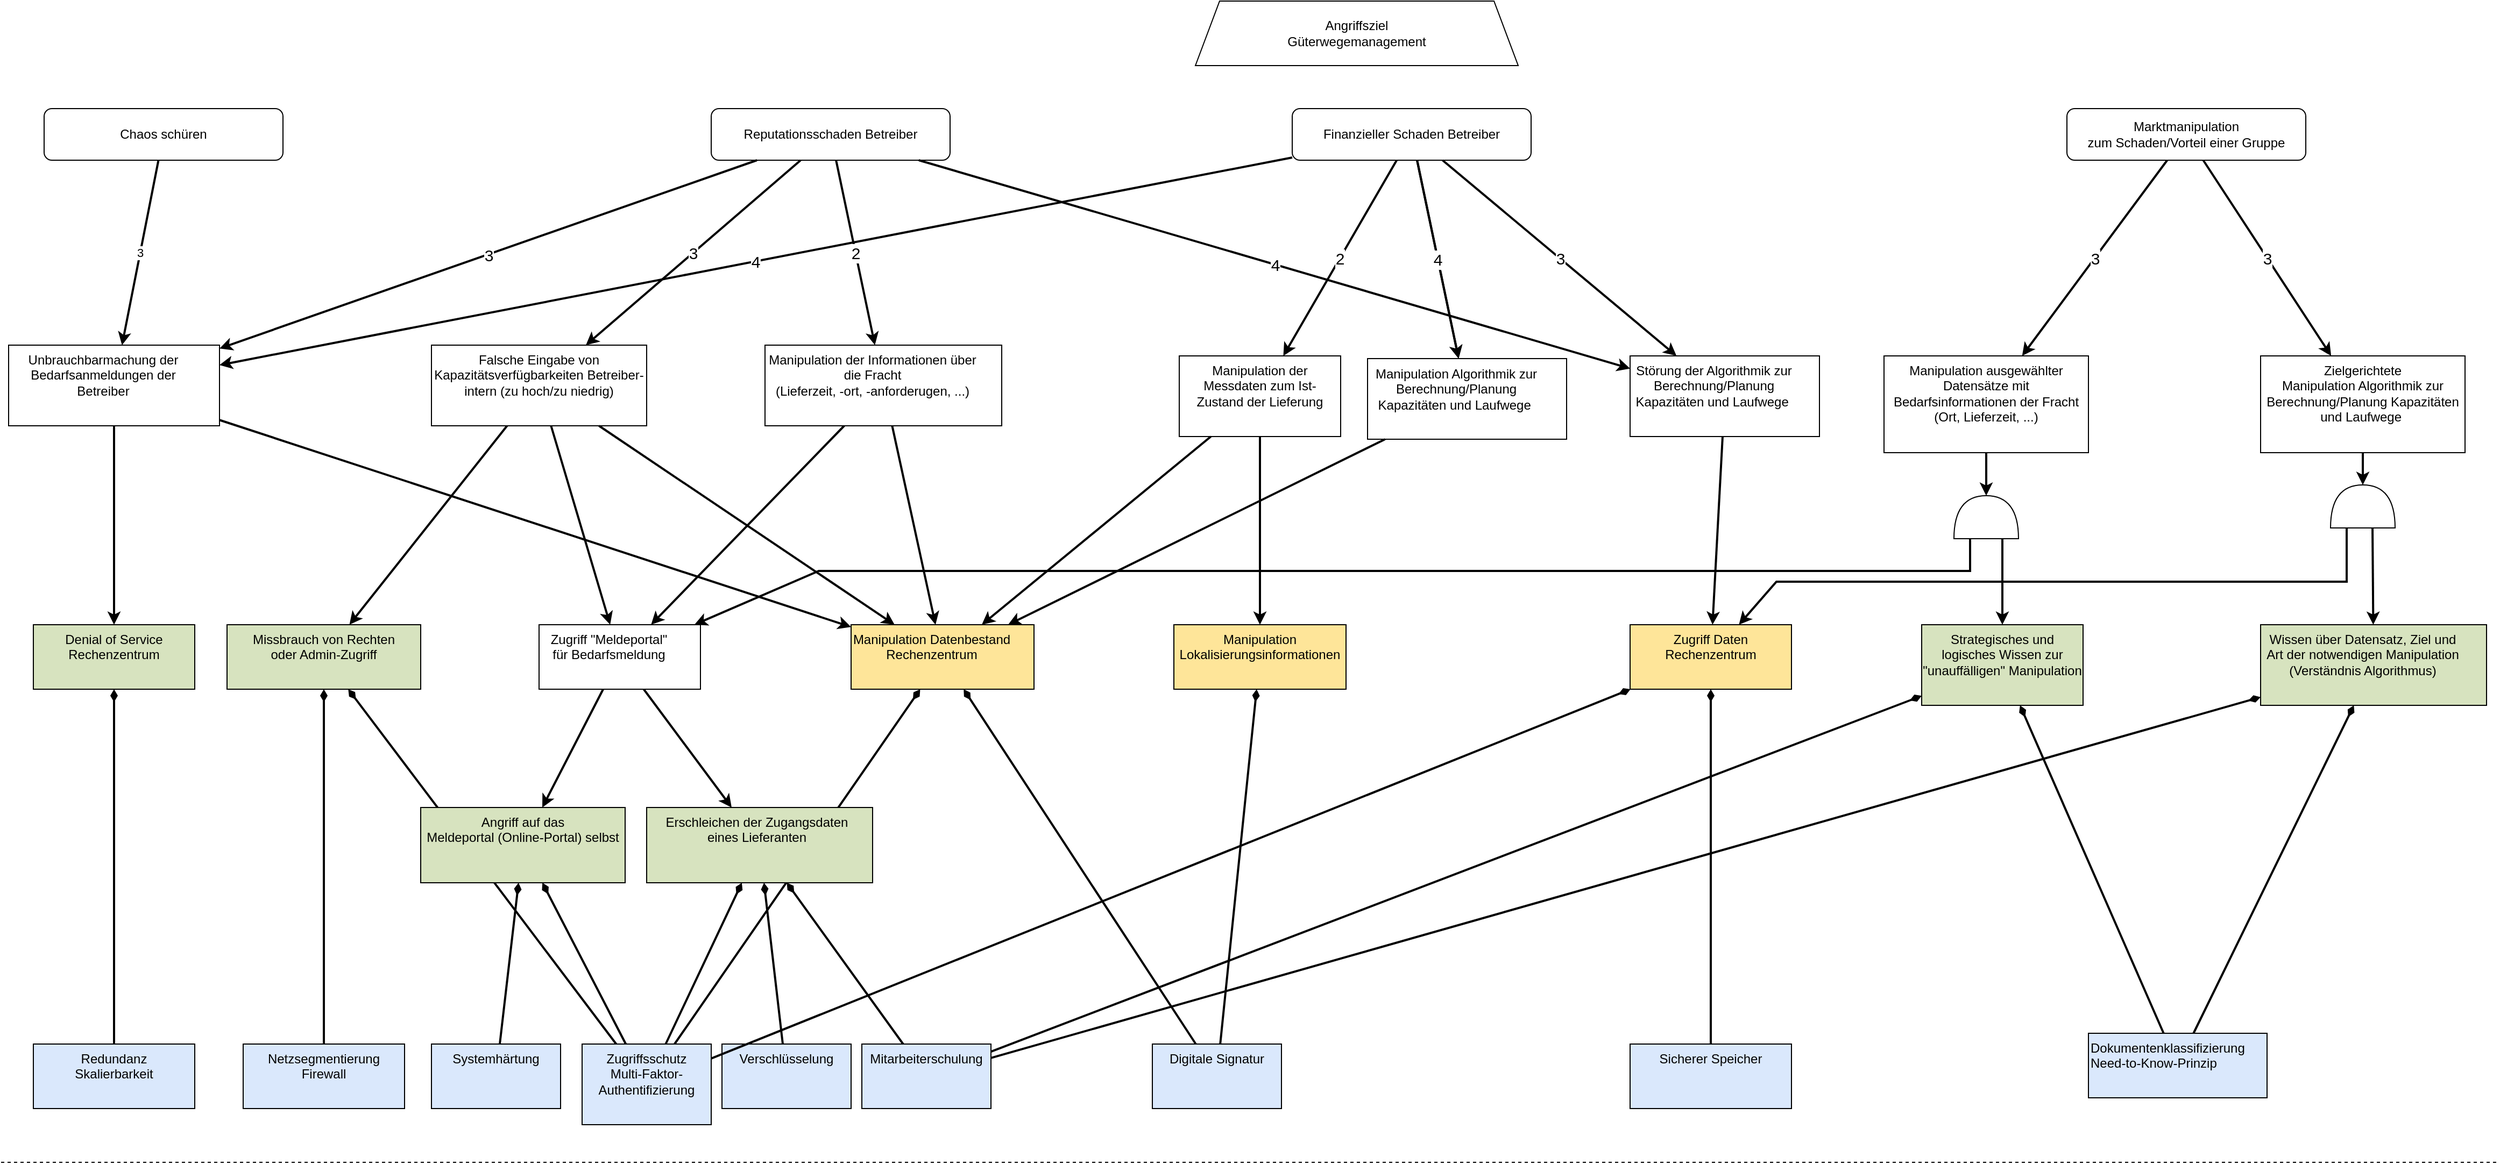 <mxfile compressed="false" version="19.0.2" type="device">
  <diagram name="Zeichenblatt-1" id="Zeichenblatt-1">
    <mxGraphModel dx="572" dy="977" grid="1" gridSize="10" guides="1" tooltips="1" connect="1" arrows="1" fold="1" page="1" pageScale="1" pageWidth="850" pageHeight="1100" math="0" shadow="0">
      <root>
        <object tooltip="" id="0">
          <ag_global_attributes>
            <ag_global_attribute name="Resources" value="" iconName="hammer" min="0" max="5" />
            <ag_global_attribute name="Knowledge" value="" iconName="lightbulb" min="0" max="5" />
            <ag_global_attribute name="Location" value="" iconName="map_pin_ellipse" min="0" max="1" />
            <ag_global_attribute name="Impact" value="" iconName="flame" min="0" max="5" />
          </ag_global_attributes>
          <ag_attributes />
          <ag_computed_attributes />
          <ag_aggregation_functions>
            <ag_aggregation_function name="default" id="6b1d22791hih8" default="activity_w;link" fn="function (collection) { &#xa;    var result = null; &#xa;    if (collection.childAttributes.length == 1) { &#xa;        result = collection.childAttributes[0].attributes;&#xa;        result._marking = collection.childAttributes[0].id;&#xa;    } else { &#xa;        var candidates = []; &#xa;        var worstValue = 0; &#xa;        collection.childAttributes.forEach(function(child) { &#xa;            var value = parseInt(child.computedAttribute); &#xa;            if (value &gt; worstValue) { &#xa;                worstValue = value; &#xa;                candidates = []; &#xa;                candidates.push(child); &#xa;            } else if (value == worstValue) { &#xa;                candidates.push(child); &#xa;            } &#xa;        }); &#xa;        var tiebreaker = function(candidates, name, max) { &#xa;            var min_value = max; &#xa;            candidates.forEach(function(node) { &#xa;                min_value = Math.min(min_value, node.attributes[name]); &#xa;            }); &#xa;            result = []; &#xa;            candidates.forEach(function(node) { &#xa;                if (node.attributes[name] == min_value) { &#xa;                    result.push(node); &#xa;                } &#xa;            }); &#xa;            return result; &#xa;        }; &#xa;        if (candidates.length &gt; 1) { &#xa;            candidates = tiebreaker(candidates, &quot;Resources&quot;, collection.globalAttributes[&quot;Resources&quot;].max); &#xa;            if (candidates.length &gt; 1) { &#xa;                candidates = tiebreaker(candidates, &quot;Knowledge&quot;, collection.globalAttributes[&quot;Knowledge&quot;].max); &#xa;            } &#xa;        } &#xa;        result = candidates[0].attributes;&#xa;        result._marking = candidates[0].id;&#xa;    } &#xa;    return result; &#xa;}" />
            <ag_aggregation_function name="AND" id="gf0d4f199018" default="and" fn="function (collection) { &#xa;    var result = {}; &#xa;    var ids = [];&#xa;    collection.childAttributes.forEach(function(child) { &#xa;    for (var attribute in child.attributes) { &#xa;            if (attribute in result) { &#xa;                result[attribute] += parseInt(child.attributes[attribute]); &#xa;            } else { &#xa;                result[attribute] = parseInt(child.attributes[attribute]); &#xa;            } &#xa;        }&#xa;        ids.push(child.id);&#xa;    }); &#xa;    for (var attribute in result) { &#xa;        if (attribute in collection.globalAttributes) { &#xa;            result[attribute] = Math.min(collection.globalAttributes[attribute].max, result[attribute]); &#xa;        } &#xa;    }&#xa;    result._marking = ids.join(&quot;;&quot;);&#xa;    return result; &#xa;}" />
            <ag_aggregation_function name="Security Control" id="73f575i0ghij5" default="activity_g;activity_y" fn="function (collection) { &#xa;    var result = {}; &#xa;    for (var attribute in collection.localAttributes) { &#xa;        result[attribute] = parseInt(collection.localAttributes[attribute]); &#xa;    } &#xa;    collection.childAttributes.forEach(function(child) { &#xa;        for (var attribute in child.attributes) { &#xa;            if (attribute in collection.globalAttributes) { &#xa;                if (attribute in result) { &#xa;                    result[attribute] += parseInt(child.attributes[attribute]); &#xa;                } &#xa;            } &#xa;        } &#xa;    }); &#xa;    for (var attribute in result) { &#xa;        if (attribute in collection.globalAttributes) { &#xa;            result[attribute] = Math.min(collection.globalAttributes[attribute].max, result[attribute]); &#xa;        } &#xa;    } &#xa;    return result; &#xa;}" />
            <ag_aggregation_function name="Risk" id="egf49jfgj408" default="consequence" fn="function (collection) {  &#xa;    var maxRisk = &quot;L&quot;; &#xa;    var matrix = [ &#xa;        [&quot;L&quot;, &quot;L&quot;, &quot;L&quot;, &quot;L&quot;, &quot;L&quot;], &#xa;        [&quot;L&quot;, &quot;L&quot;, &quot;M&quot;, &quot;M&quot;, &quot;M&quot;], &#xa;        [&quot;L&quot;, &quot;M&quot;, &quot;M&quot;, &quot;S&quot;, &quot;S&quot;], &#xa;        [&quot;L&quot;, &quot;M&quot;, &quot;S&quot;, &quot;V&quot;, &quot;V&quot;], &#xa;        [&quot;L&quot;, &quot;M&quot;, &quot;S&quot;, &quot;V&quot;, &quot;V&quot;], &#xa;    ];&#xa;    var updatedImpacts = [];&#xa;    var ids = [];&#xa; &#xa;    var compareRisk = function(risk1, risk2) { &#xa;        /*&#xa;        * Returns:&#xa;        *  - Null: if one of the parameters is not a character representing a risk&#xa;        *  - Negativ integer: if risk1 &lt; risk2&#xa;        *  - Zero: if risks are equal&#xa;        *  - Positive integer: if risk1 &gt; risk2&#xa;        */&#xa;        var values = [&quot;L&quot;, &quot;M&quot;, &quot;S&quot;, &quot;V&quot;]; &#xa;        var index_risk1 = values.indexOf(risk1); &#xa;        var index_risk2 = values.indexOf(risk2); &#xa; &#xa;        if (index_risk1 == -1 || index_risk2 == -1) { &#xa;            return null; &#xa;        } &#xa;        return index_risk1 - index_risk2; &#xa; &#xa;    } &#xa;     &#xa;    collection.childAttributes.forEach(function(child) {  &#xa;        var impact = 1;  &#xa;        if (child.edgeWeight !== null) {  &#xa;            impact = parseInt(child.edgeWeight);  &#xa;        }&#xa;        var _impact = parseInt(child.attributes._impact) || 0;&#xa;        impact = Math.max(impact - _impact, 1);&#xa;        updatedImpacts.push(child.id + &#39;:&#39; + impact);&#xa;        var af = parseInt(child.computedAttribute) || parseInt(child.attributes._af);&#xa;        risk = matrix[af - 1][impact - 1];&#xa;        result = compareRisk(risk, maxRisk);&#xa;        if (result &gt; 0) { &#xa;            maxRisk = risk;&#xa;            ids = [child.id];&#xa;        } else if (result == 0){&#xa;            ids.push(child.id);&#xa;        }&#xa;    });  &#xa;  &#xa;    var result = {&#39;_risk&#39;: maxRisk, &quot;_marking&quot;: ids.join(&quot;;&quot;)};&#xa;    if (updatedImpacts.length &gt; 0) {&#xa;        result._weight = updatedImpacts.join(&#39;;&#39;);&#xa;    }&#xa;    return result;&#xa;}" />
            <ag_aggregation_function name="Impact" id="3j7heb16d5f6" default="" fn="function(collection) {&#xa;    var impact = 0;&#xa;    var result = {}&#xa;    &#xa;    collection.childAttributes.forEach(function(child) {&#xa;        if (&quot;Impact&quot; in child.attributes) {&#xa;            impact += parseInt(child.attributes[&quot;Impact&quot;]);&#xa;        } else if (&quot;Resources&quot; in child.attributes &amp;&amp; &quot;Knowledge&quot; in child.attributes &amp;&amp; &quot;Location&quot; in child.attributes) {&#xa;            result._af = child.computedAttribute&#xa;            result._marking = child.id;&#xa;        }&#xa;    });&#xa;    result._impact = Math.min(impact, collection.globalAttributes[&quot;Impact&quot;].max);&#xa;    &#xa;    return result;&#xa;}" />
          </ag_aggregation_functions>
          <ag_computed_attributes_functions>
            <ag_computed_attributes_function name="default" id="dbg60ff69g9a" default="activity_w;activity_g;activity_y" fn="function (collection) { &#xa;    var colorMatrix = {&#xa;        5: {&quot;fillColor&quot;: &quot;#cc0000&quot;, &quot;fontColor&quot;: &quot;#ffffff&quot;},&#xa;        4: {&quot;fillColor&quot;: &quot;#ff4000&quot;, &quot;fontColor&quot;: &quot;#ffffff&quot;},&#xa;        3: {&quot;fillColor&quot;: &quot;#ffdd00&quot;, &quot;fontColor&quot;: &quot;#000000&quot;},&#xa;        2: {&quot;fillColor&quot;: &quot;#d4ff00&quot;, &quot;fontColor&quot;: &quot;#000000&quot;},&#xa;        1: {&quot;fillColor&quot;: &quot;#40ff00&quot;, &quot;fontColor&quot;: &quot;#000000&quot;}&#xa;    }&#xa;    var matrix = [ &#xa;        [5, 5, 4, 3, 2], &#xa;        [5, 4, 4, 3, 2], &#xa;        [5, 4, 4, 3, 2], &#xa;        [4, 3, 3, 2, 1], &#xa;        [3, 2, 2, 1, 1], &#xa;    ];&#xa;    var result = {};&#xa;    &#xa;    if (&quot;Knowledge&quot; in collection.cellAttributes &amp;&amp; &quot;Resources&quot; in collection.cellAttributes) {&#xa;        var knowledgeIndex = parseInt(collection.cellAttributes[&quot;Knowledge&quot;]) - 1; &#xa;        var resourcesIndex = parseInt(collection.cellAttributes[&quot;Resources&quot;]) - 1;&#xa;        &#xa;        var value = Math.min(5, &#xa;            Math.max(collection.globalAttributes[&quot;Location&quot;].max, &#xa;                Math.max( matrix[knowledgeIndex][resourcesIndex] - parseInt(collection.cellAttributes[&quot;Location&quot;])) &#xa;            ));&#xa;        result = colorMatrix[value] || result;&#xa;        result[&quot;value&quot;] = value;&#xa;    }&#xa;    &#xa;    return result;&#xa;}" />
            <ag_computed_attributes_function name="Risk" id="6c831697g9i0a" default="consequence" fn="function(collection){&#xa;    var riskMatrix = {&#xa;        &quot;V&quot;: {&quot;fillColor&quot;: &quot;#cc0000&quot;, &quot;fontColor&quot;: &quot;#ffffff&quot;},&#xa;        &quot;S&quot;: {&quot;fillColor&quot;: &quot;#ff4000&quot;, &quot;fontColor&quot;: &quot;#ffffff&quot;},&#xa;        &quot;M&quot;: {&quot;fillColor&quot;: &quot;#ffdd00&quot;, &quot;fontColor&quot;: &quot;#000000&quot;},&#xa;        &quot;L&quot;: {&quot;fillColor&quot;: &quot;#40ff00&quot;, &quot;fontColor&quot;: &quot;#000000&quot;},&#xa;    };&#xa;    var result = {};&#xa;    &#xa;    if (&quot;_risk&quot; in collection.cellAttributes) {&#xa;        var risk = collection.cellAttributes[&quot;_risk&quot;];&#xa;        result = riskMatrix[risk] || result;&#xa;        result[&quot;value&quot;] = risk;&#xa;    }&#xa;    &#xa;    return result; &#xa;}" />
          </ag_computed_attributes_functions>
          <mxCell />
        </object>
        <object id="1">
          <ag_attributes />
          <ag_computed_attributes />
          <mxCell parent="0" />
        </object>
        <object label="Angriffsziel&#xa;Güterwegemanagement" id="pCnNo5EmcwS2ose940Cv-153">
          <ag_attributes />
          <ag_computed_attributes />
          <mxCell style="verticalAlign=middle;align=center;fillColor=#FFFFFF;gradientColor=none;labelBackgroundColor=none;rounded=0;whiteSpace=wrap;shape=trapezoid;size=0.075;" parent="1" vertex="1">
            <mxGeometry x="2070" y="40" width="300" height="60" as="geometry" />
          </mxCell>
        </object>
        <object label="" id="GibcG0ukoYKMALdT_NOP-29">
          <ag_attributes />
          <ag_computed_attributes />
          <mxCell style="edgeStyle=none;rounded=0;orthogonalLoop=1;jettySize=auto;html=1;strokeWidth=2;strokeColor=#000000;" parent="1" source="klrI8ASNvey-aRUypi-8-154" target="GibcG0ukoYKMALdT_NOP-30" edge="1">
            <mxGeometry relative="1" as="geometry">
              <mxPoint x="1190" y="500" as="targetPoint" />
            </mxGeometry>
          </mxCell>
        </object>
        <object label="Unbrauchbarmachung der Bedarfsanmeldungen der Betreiber" Resources="" Knowledge="" Location="" id="klrI8ASNvey-aRUypi-8-154">
          <ag_attributes label="NaN" Resources="4" Knowledge="5" Location="0" _marking="GibcG0ukoYKMALdT_NOP-32" />
          <ag_computed_attributes fillColor="#40ff00" fontColor="#000000" value="1" />
          <ag_computed_attributes_function_reference ag_computed_attributes_function_reference="dbg60ff69g9a" />
          <ag_aggregation_function_reference ag_aggregation_function_reference="6b1d22791hih8" />
          <mxCell style="whiteSpace=wrap;shape=attackgraphs.node;verticalAlign=top;spacingRight=20;" parent="1" vertex="1">
            <mxGeometry x="967" y="360" width="196" height="75" as="geometry" />
          </mxCell>
        </object>
        <object label="2" id="GibcG0ukoYKMALdT_NOP-17">
          <ag_attributes />
          <ag_computed_attributes />
          <mxCell style="edgeStyle=none;rounded=0;orthogonalLoop=1;jettySize=auto;html=1;strokeWidth=2;fontSize=15;strokeColor=#000000;" parent="1" source="GibcG0ukoYKMALdT_NOP-2" target="GibcG0ukoYKMALdT_NOP-5" edge="1">
            <mxGeometry relative="1" as="geometry" />
          </mxCell>
        </object>
        <object label="Reputationsschaden Betreiber" id="GibcG0ukoYKMALdT_NOP-2">
          <ag_attributes _risk="L" _marking="GibcG0ukoYKMALdT_NOP-5;GibcG0ukoYKMALdT_NOP-8;klrI8ASNvey-aRUypi-8-154;GibcG0ukoYKMALdT_NOP-72" _weight="GibcG0ukoYKMALdT_NOP-5:2;GibcG0ukoYKMALdT_NOP-8:4;klrI8ASNvey-aRUypi-8-154:3;GibcG0ukoYKMALdT_NOP-72:3" />
          <ag_computed_attributes fillColor="#40ff00" fontColor="#000000" value="L" />
          <ag_computed_attributes_function_reference ag_computed_attributes_function_reference="6c831697g9i0a" />
          <ag_aggregation_function_reference ag_aggregation_function_reference="egf49jfgj408" />
          <mxCell style="rounded=1;whiteSpace=wrap;shape=attackgraphs.node;" parent="1" vertex="1">
            <mxGeometry x="1620" y="140" width="222" height="48" as="geometry" />
          </mxCell>
        </object>
        <object label="3" id="GibcG0ukoYKMALdT_NOP-18">
          <ag_attributes />
          <ag_computed_attributes />
          <mxCell style="edgeStyle=none;rounded=0;orthogonalLoop=1;jettySize=auto;html=1;strokeWidth=2;strokeColor=#000000;" parent="1" source="GibcG0ukoYKMALdT_NOP-3" target="klrI8ASNvey-aRUypi-8-154" edge="1">
            <mxGeometry relative="1" as="geometry" />
          </mxCell>
        </object>
        <object label="Chaos schüren" id="GibcG0ukoYKMALdT_NOP-3">
          <ag_attributes _risk="L" _marking="klrI8ASNvey-aRUypi-8-154" _weight="klrI8ASNvey-aRUypi-8-154:3" />
          <ag_computed_attributes fillColor="#40ff00" fontColor="#000000" value="L" />
          <ag_computed_attributes_function_reference ag_computed_attributes_function_reference="6c831697g9i0a" />
          <ag_aggregation_function_reference ag_aggregation_function_reference="egf49jfgj408" />
          <mxCell style="rounded=1;whiteSpace=wrap;shape=attackgraphs.node;" parent="1" vertex="1">
            <mxGeometry x="1000" y="140" width="222" height="48" as="geometry" />
          </mxCell>
        </object>
        <object label="3" id="GibcG0ukoYKMALdT_NOP-26">
          <ag_attributes />
          <ag_computed_attributes />
          <mxCell style="edgeStyle=none;rounded=0;orthogonalLoop=1;jettySize=auto;html=1;strokeWidth=2;fontSize=15;strokeColor=#000000;" parent="1" source="GibcG0ukoYKMALdT_NOP-4" target="GibcG0ukoYKMALdT_NOP-25" edge="1">
            <mxGeometry relative="1" as="geometry" />
          </mxCell>
        </object>
        <object label="Marktmanipulation&#xa;zum Schaden/Vorteil einer Gruppe" id="GibcG0ukoYKMALdT_NOP-4">
          <ag_attributes _risk="L" _marking="GibcG0ukoYKMALdT_NOP-25;GibcG0ukoYKMALdT_NOP-44" _weight="GibcG0ukoYKMALdT_NOP-25:3;GibcG0ukoYKMALdT_NOP-44:3" />
          <ag_computed_attributes fillColor="#40ff00" fontColor="#000000" value="L" />
          <ag_computed_attributes_function_reference ag_computed_attributes_function_reference="6c831697g9i0a" />
          <ag_aggregation_function_reference ag_aggregation_function_reference="egf49jfgj408" />
          <mxCell style="rounded=1;whiteSpace=wrap;shape=attackgraphs.node;" parent="1" vertex="1">
            <mxGeometry x="2880" y="140" width="222" height="48" as="geometry" />
          </mxCell>
        </object>
        <object label="" id="GibcG0ukoYKMALdT_NOP-63">
          <ag_attributes />
          <ag_computed_attributes />
          <mxCell style="edgeStyle=none;rounded=0;orthogonalLoop=1;jettySize=auto;html=1;strokeWidth=2;strokeColor=#000000;" parent="1" source="GibcG0ukoYKMALdT_NOP-5" target="GibcG0ukoYKMALdT_NOP-30" edge="1">
            <mxGeometry relative="1" as="geometry" />
          </mxCell>
        </object>
        <object label="Manipulation der Informationen über die Fracht&#xa;(Lieferzeit, -ort, -anforderugen, ...)" Resources="" Knowledge="" Location="" id="GibcG0ukoYKMALdT_NOP-5">
          <ag_attributes label="NaN" Resources="4" Knowledge="5" Location="0" _marking="GibcG0ukoYKMALdT_NOP-66" />
          <ag_computed_attributes fillColor="#40ff00" fontColor="#000000" value="1" />
          <ag_computed_attributes_function_reference ag_computed_attributes_function_reference="dbg60ff69g9a" />
          <ag_aggregation_function_reference ag_aggregation_function_reference="6b1d22791hih8" />
          <mxCell style="whiteSpace=wrap;shape=attackgraphs.node;verticalAlign=top;spacingRight=20;" parent="1" vertex="1">
            <mxGeometry x="1670" y="360" width="220" height="75" as="geometry" />
          </mxCell>
        </object>
        <object label="Manipulation der Messdaten zum Ist-Zustand der Lieferung" Resources="" Knowledge="" Location="" id="GibcG0ukoYKMALdT_NOP-6">
          <ag_attributes label="NaN" Resources="4" Knowledge="4" Location="1" _marking="GibcG0ukoYKMALdT_NOP-33" />
          <ag_computed_attributes fillColor="#40ff00" fontColor="#000000" value="1" />
          <ag_computed_attributes_function_reference ag_computed_attributes_function_reference="dbg60ff69g9a" />
          <ag_aggregation_function_reference ag_aggregation_function_reference="6b1d22791hih8" />
          <mxCell style="whiteSpace=wrap;shape=attackgraphs.node;verticalAlign=top;" parent="1" vertex="1">
            <mxGeometry x="2055" y="370" width="150" height="75" as="geometry" />
          </mxCell>
        </object>
        <object label="Manipulation Algorithmik zur Berechnung/Planung Kapazitäten und Laufwege " Resources="" Knowledge="" Location="" id="GibcG0ukoYKMALdT_NOP-7">
          <ag_attributes label="NaN" Resources="5" Knowledge="5" Location="1" _marking="GibcG0ukoYKMALdT_NOP-30" />
          <ag_computed_attributes fillColor="#40ff00" fontColor="#000000" value="1" />
          <ag_computed_attributes_function_reference ag_computed_attributes_function_reference="dbg60ff69g9a" />
          <ag_aggregation_function_reference ag_aggregation_function_reference="6b1d22791hih8" />
          <mxCell style="whiteSpace=wrap;shape=attackgraphs.node;verticalAlign=top;spacingRight=20;" parent="1" vertex="1">
            <mxGeometry x="2230" y="372.5" width="185" height="75" as="geometry" />
          </mxCell>
        </object>
        <object label="" id="GibcG0ukoYKMALdT_NOP-43">
          <ag_attributes />
          <ag_computed_attributes />
          <mxCell style="edgeStyle=none;rounded=0;orthogonalLoop=1;jettySize=auto;html=1;strokeWidth=2;strokeColor=#000000;" parent="1" source="GibcG0ukoYKMALdT_NOP-8" target="GibcG0ukoYKMALdT_NOP-41" edge="1">
            <mxGeometry relative="1" as="geometry" />
          </mxCell>
        </object>
        <object label="Störung der Algorithmik zur Berechnung/Planung Kapazitäten und Laufwege " Resources="" Knowledge="" Location="" id="GibcG0ukoYKMALdT_NOP-8">
          <ag_attributes label="NaN" Resources="5" Knowledge="5" Location="1" _marking="GibcG0ukoYKMALdT_NOP-41" />
          <ag_computed_attributes fillColor="#40ff00" fontColor="#000000" value="1" />
          <ag_computed_attributes_function_reference ag_computed_attributes_function_reference="dbg60ff69g9a" />
          <ag_aggregation_function_reference ag_aggregation_function_reference="6b1d22791hih8" />
          <mxCell style="whiteSpace=wrap;shape=attackgraphs.node;verticalAlign=top;spacingRight=20;" parent="1" vertex="1">
            <mxGeometry x="2474" y="370" width="176" height="75" as="geometry" />
          </mxCell>
        </object>
        <object label="" id="GibcG0ukoYKMALdT_NOP-14">
          <ag_attributes />
          <ag_computed_attributes />
          <mxCell style="edgeStyle=none;rounded=0;orthogonalLoop=1;jettySize=auto;html=1;strokeWidth=2;strokeColor=#000000;" parent="1" source="GibcG0ukoYKMALdT_NOP-9" target="GibcG0ukoYKMALdT_NOP-7" edge="1">
            <mxGeometry relative="1" as="geometry" />
          </mxCell>
        </object>
        <object label="4" id="GibcG0ukoYKMALdT_NOP-15">
          <ag_attributes />
          <ag_computed_attributes />
          <mxCell style="edgeStyle=none;rounded=0;orthogonalLoop=1;jettySize=auto;html=1;strokeWidth=2;fontSize=15;strokeColor=#000000;" parent="1" source="GibcG0ukoYKMALdT_NOP-9" target="GibcG0ukoYKMALdT_NOP-7" edge="1">
            <mxGeometry relative="1" as="geometry" />
          </mxCell>
        </object>
        <object label="Finanzieller Schaden Betreiber" id="GibcG0ukoYKMALdT_NOP-9">
          <ag_attributes _risk="L" _marking="GibcG0ukoYKMALdT_NOP-7;GibcG0ukoYKMALdT_NOP-6;GibcG0ukoYKMALdT_NOP-8;klrI8ASNvey-aRUypi-8-154" _weight="GibcG0ukoYKMALdT_NOP-7:NaN;GibcG0ukoYKMALdT_NOP-7:4;GibcG0ukoYKMALdT_NOP-6:2;GibcG0ukoYKMALdT_NOP-8:3;klrI8ASNvey-aRUypi-8-154:4" />
          <ag_computed_attributes fillColor="#40ff00" fontColor="#000000" value="L" />
          <ag_computed_attributes_function_reference ag_computed_attributes_function_reference="6c831697g9i0a" />
          <ag_aggregation_function_reference ag_aggregation_function_reference="egf49jfgj408" />
          <mxCell style="rounded=1;whiteSpace=wrap;shape=attackgraphs.node;" parent="1" vertex="1">
            <mxGeometry x="2160" y="140" width="222" height="48" as="geometry" />
          </mxCell>
        </object>
        <object label="2" id="GibcG0ukoYKMALdT_NOP-16">
          <ag_attributes />
          <ag_computed_attributes />
          <mxCell style="edgeStyle=none;rounded=0;orthogonalLoop=1;jettySize=auto;html=1;strokeWidth=2;fontSize=15;strokeColor=#000000;" parent="1" source="GibcG0ukoYKMALdT_NOP-9" target="GibcG0ukoYKMALdT_NOP-6" edge="1">
            <mxGeometry relative="1" as="geometry">
              <mxPoint x="2296.623" y="198" as="sourcePoint" />
              <mxPoint x="2330.472" y="250" as="targetPoint" />
            </mxGeometry>
          </mxCell>
        </object>
        <object label="4" id="GibcG0ukoYKMALdT_NOP-23">
          <ag_attributes />
          <ag_computed_attributes />
          <mxCell style="edgeStyle=none;rounded=0;orthogonalLoop=1;jettySize=auto;html=1;strokeWidth=2;fontSize=15;strokeColor=#000000;" parent="1" source="GibcG0ukoYKMALdT_NOP-2" target="GibcG0ukoYKMALdT_NOP-8" edge="1">
            <mxGeometry relative="1" as="geometry">
              <mxPoint x="2246.277" y="110" as="sourcePoint" />
              <mxPoint x="2267.979" y="150" as="targetPoint" />
            </mxGeometry>
          </mxCell>
        </object>
        <object label="3" id="GibcG0ukoYKMALdT_NOP-24">
          <ag_attributes />
          <ag_computed_attributes />
          <mxCell style="edgeStyle=none;rounded=0;orthogonalLoop=1;jettySize=auto;html=1;strokeWidth=2;fontSize=15;strokeColor=#000000;" parent="1" source="GibcG0ukoYKMALdT_NOP-9" target="GibcG0ukoYKMALdT_NOP-8" edge="1">
            <mxGeometry relative="1" as="geometry">
              <mxPoint x="2256.277" y="120" as="sourcePoint" />
              <mxPoint x="2277.979" y="160" as="targetPoint" />
            </mxGeometry>
          </mxCell>
        </object>
        <object label="" id="GibcG0ukoYKMALdT_NOP-56">
          <ag_attributes />
          <ag_computed_attributes />
          <mxCell style="edgeStyle=none;rounded=0;orthogonalLoop=1;jettySize=auto;html=1;strokeWidth=2;entryX=1;entryY=0.5;entryDx=0;entryDy=0;entryPerimeter=0;strokeColor=#000000;" parent="1" source="GibcG0ukoYKMALdT_NOP-25" target="SLV6t_ctuBkV2WSloGJu-2" edge="1">
            <mxGeometry relative="1" as="geometry">
              <mxPoint x="2805" y="504.75" as="targetPoint" />
            </mxGeometry>
          </mxCell>
        </object>
        <object label="Manipulation ausgewählter Datensätze mit Bedarfsinformationen der Fracht (Ort, Lieferzeit, ...)" Resources="" Knowledge="" Location="" id="GibcG0ukoYKMALdT_NOP-25">
          <ag_attributes label="NaN" Resources="5" Knowledge="5" Location="0" _marking="SLV6t_ctuBkV2WSloGJu-2" />
          <ag_computed_attributes fillColor="#40ff00" fontColor="#000000" value="1" />
          <ag_computed_attributes_function_reference ag_computed_attributes_function_reference="dbg60ff69g9a" />
          <ag_aggregation_function_reference ag_aggregation_function_reference="6b1d22791hih8" />
          <mxCell style="whiteSpace=wrap;shape=attackgraphs.node;verticalAlign=top;" parent="1" vertex="1">
            <mxGeometry x="2710" y="370" width="190" height="90" as="geometry" />
          </mxCell>
        </object>
        <object id="xFWX6aBsAHrzGVwmru2x-5">
          <ag_attributes />
          <ag_computed_attributes />
          <mxCell style="edgeStyle=none;rounded=0;orthogonalLoop=1;jettySize=auto;html=1;strokeWidth=2;startArrow=diamondThin;startFill=1;endArrow=none;endFill=0;strokeColor=#000000;" parent="1" source="GibcG0ukoYKMALdT_NOP-30" target="xFWX6aBsAHrzGVwmru2x-8" edge="1">
            <mxGeometry relative="1" as="geometry" />
          </mxCell>
        </object>
        <object label="Manipulation Datenbestand Rechenzentrum" Resources="3" Knowledge="4" Location="0" id="GibcG0ukoYKMALdT_NOP-30">
          <ag_attributes label="NaN" Resources="5" Knowledge="5" Location="1" />
          <ag_computed_attributes fillColor="#40ff00" fontColor="#000000" value="1" />
          <ag_computed_attributes_function_reference ag_computed_attributes_function_reference="dbg60ff69g9a" />
          <ag_aggregation_function_reference ag_aggregation_function_reference="73f575i0ghij5" />
          <mxCell style="fillColor=#fee599;whiteSpace=wrap;shape=attackgraphs.node;verticalAlign=top;spacingRight=20;" parent="1" vertex="1">
            <mxGeometry x="1750" y="620" width="170" height="60" as="geometry" />
          </mxCell>
        </object>
        <object label="" id="GibcG0ukoYKMALdT_NOP-31">
          <ag_attributes />
          <ag_computed_attributes />
          <mxCell style="edgeStyle=none;rounded=0;orthogonalLoop=1;jettySize=auto;html=1;strokeWidth=2;strokeColor=#000000;" parent="1" source="klrI8ASNvey-aRUypi-8-154" target="GibcG0ukoYKMALdT_NOP-32" edge="1">
            <mxGeometry relative="1" as="geometry">
              <mxPoint x="1152.714" y="460.0" as="sourcePoint" />
              <mxPoint x="1036.8" y="490.0" as="targetPoint" />
            </mxGeometry>
          </mxCell>
        </object>
        <object id="xFWX6aBsAHrzGVwmru2x-7">
          <ag_attributes />
          <ag_computed_attributes />
          <mxCell style="edgeStyle=none;rounded=0;orthogonalLoop=1;jettySize=auto;html=1;strokeWidth=2;entryX=0.5;entryY=0;entryDx=0;entryDy=0;startArrow=diamondThin;startFill=1;endArrow=none;endFill=0;strokeColor=#000000;" parent="1" source="GibcG0ukoYKMALdT_NOP-32" target="xFWX6aBsAHrzGVwmru2x-6" edge="1">
            <mxGeometry relative="1" as="geometry" />
          </mxCell>
        </object>
        <object label="Denial of Service Rechenzentrum" Resources="2" Knowledge="3" Location="0" id="GibcG0ukoYKMALdT_NOP-32">
          <ag_attributes label="NaN" Resources="4" Knowledge="5" Location="0" />
          <ag_computed_attributes fillColor="#40ff00" fontColor="#000000" value="1" />
          <ag_computed_attributes_function_reference ag_computed_attributes_function_reference="dbg60ff69g9a" />
          <ag_aggregation_function_reference ag_aggregation_function_reference="73f575i0ghij5" />
          <mxCell style="fillColor=#d7e3bf;whiteSpace=wrap;shape=attackgraphs.node;verticalAlign=top;" parent="1" vertex="1">
            <mxGeometry x="990" y="620" width="150" height="60" as="geometry" />
          </mxCell>
        </object>
        <object id="xFWX6aBsAHrzGVwmru2x-23">
          <ag_attributes />
          <ag_computed_attributes />
          <mxCell style="edgeStyle=none;rounded=0;orthogonalLoop=1;jettySize=auto;html=1;strokeWidth=2;startArrow=diamondThin;startFill=1;endArrow=none;endFill=0;strokeColor=#000000;" parent="1" source="GibcG0ukoYKMALdT_NOP-33" target="xFWX6aBsAHrzGVwmru2x-22" edge="1">
            <mxGeometry relative="1" as="geometry">
              <mxPoint x="2210" y="960" as="targetPoint" />
            </mxGeometry>
          </mxCell>
        </object>
        <object label="Manipulation Lokalisierungsinformationen" Resources="2" Knowledge="2" Location="0" id="GibcG0ukoYKMALdT_NOP-33">
          <ag_attributes label="NaN" Resources="4" Knowledge="4" Location="1" />
          <ag_computed_attributes fillColor="#40ff00" fontColor="#000000" value="1" />
          <ag_computed_attributes_function_reference ag_computed_attributes_function_reference="dbg60ff69g9a" />
          <ag_aggregation_function_reference ag_aggregation_function_reference="73f575i0ghij5" />
          <mxCell style="fillColor=#fee599;whiteSpace=wrap;shape=attackgraphs.node;verticalAlign=top;" parent="1" vertex="1">
            <mxGeometry x="2050" y="620" width="160" height="60" as="geometry" />
          </mxCell>
        </object>
        <object id="xFWX6aBsAHrzGVwmru2x-24">
          <ag_attributes />
          <ag_computed_attributes />
          <mxCell style="edgeStyle=none;rounded=0;orthogonalLoop=1;jettySize=auto;html=1;strokeWidth=2;startArrow=diamondThin;startFill=1;endArrow=none;endFill=0;strokeColor=#000000;" parent="1" source="GibcG0ukoYKMALdT_NOP-30" target="xFWX6aBsAHrzGVwmru2x-22" edge="1">
            <mxGeometry relative="1" as="geometry" />
          </mxCell>
        </object>
        <object label="" id="GibcG0ukoYKMALdT_NOP-37">
          <ag_attributes />
          <ag_computed_attributes />
          <mxCell style="edgeStyle=none;rounded=0;orthogonalLoop=1;jettySize=auto;html=1;strokeWidth=2;strokeColor=#000000;" parent="1" source="GibcG0ukoYKMALdT_NOP-6" target="GibcG0ukoYKMALdT_NOP-33" edge="1">
            <mxGeometry relative="1" as="geometry">
              <mxPoint x="1702.714" y="460.0" as="sourcePoint" />
              <mxPoint x="1745" y="500.0" as="targetPoint" />
            </mxGeometry>
          </mxCell>
        </object>
        <object label="" id="GibcG0ukoYKMALdT_NOP-38">
          <ag_attributes />
          <ag_computed_attributes />
          <mxCell style="edgeStyle=none;rounded=0;orthogonalLoop=1;jettySize=auto;html=1;strokeWidth=2;strokeColor=#000000;" parent="1" source="GibcG0ukoYKMALdT_NOP-7" target="GibcG0ukoYKMALdT_NOP-30" edge="1">
            <mxGeometry relative="1" as="geometry">
              <mxPoint x="2163" y="460.0" as="sourcePoint" />
              <mxPoint x="2147" y="500.0" as="targetPoint" />
              <Array as="points" />
            </mxGeometry>
          </mxCell>
        </object>
        <object label="" id="GibcG0ukoYKMALdT_NOP-40">
          <ag_attributes />
          <ag_computed_attributes />
          <mxCell style="edgeStyle=none;rounded=0;orthogonalLoop=1;jettySize=auto;html=1;strokeWidth=2;strokeColor=#000000;" parent="1" source="GibcG0ukoYKMALdT_NOP-6" target="GibcG0ukoYKMALdT_NOP-30" edge="1">
            <mxGeometry relative="1" as="geometry">
              <mxPoint x="2214.0" y="460.0" as="sourcePoint" />
              <mxPoint x="2266" y="500.0" as="targetPoint" />
            </mxGeometry>
          </mxCell>
        </object>
        <object id="xFWX6aBsAHrzGVwmru2x-21">
          <ag_attributes />
          <ag_computed_attributes />
          <mxCell style="edgeStyle=none;rounded=0;orthogonalLoop=1;jettySize=auto;html=1;strokeWidth=2;startArrow=diamondThin;startFill=1;endArrow=none;endFill=0;strokeColor=#000000;" parent="1" source="GibcG0ukoYKMALdT_NOP-41" target="xFWX6aBsAHrzGVwmru2x-19" edge="1">
            <mxGeometry relative="1" as="geometry" />
          </mxCell>
        </object>
        <object label="Zugriff Daten Rechenzentrum" Resources="2" Knowledge="4" Location="0" id="GibcG0ukoYKMALdT_NOP-41">
          <ag_attributes label="NaN" Resources="5" Knowledge="5" Location="1" />
          <ag_computed_attributes fillColor="#40ff00" fontColor="#000000" value="1" />
          <ag_computed_attributes_function_reference ag_computed_attributes_function_reference="dbg60ff69g9a" />
          <ag_aggregation_function_reference ag_aggregation_function_reference="73f575i0ghij5" />
          <mxCell style="fillColor=#fee599;whiteSpace=wrap;shape=attackgraphs.node;verticalAlign=top;" parent="1" vertex="1">
            <mxGeometry x="2474" y="620" width="150" height="60" as="geometry" />
          </mxCell>
        </object>
        <object label="Wissen über Datensatz, Ziel und Art der notwendigen Manipulation (Verständnis Algorithmus)" Resources="3" Knowledge="4" Location="0" id="GibcG0ukoYKMALdT_NOP-42">
          <ag_attributes label="NaN" Resources="5" Knowledge="5" Location="0" />
          <ag_computed_attributes fillColor="#40ff00" fontColor="#000000" value="1" />
          <ag_computed_attributes_function_reference ag_computed_attributes_function_reference="dbg60ff69g9a" />
          <ag_aggregation_function_reference ag_aggregation_function_reference="73f575i0ghij5" />
          <mxCell style="whiteSpace=wrap;fillColor=#d7e3bf;shape=attackgraphs.node;verticalAlign=top;spacingRight=20;" parent="1" vertex="1">
            <mxGeometry x="3060" y="620" width="210" height="75" as="geometry" />
          </mxCell>
        </object>
        <object label="" id="GibcG0ukoYKMALdT_NOP-47">
          <ag_attributes />
          <ag_computed_attributes />
          <mxCell style="edgeStyle=none;rounded=0;orthogonalLoop=1;jettySize=auto;html=1;strokeWidth=2;entryX=1;entryY=0.5;entryDx=0;entryDy=0;entryPerimeter=0;strokeColor=#000000;" parent="1" source="GibcG0ukoYKMALdT_NOP-44" target="SLV6t_ctuBkV2WSloGJu-5" edge="1">
            <mxGeometry relative="1" as="geometry">
              <mxPoint x="3082.5" y="440" as="sourcePoint" />
              <mxPoint x="3152.5" y="492.5" as="targetPoint" />
            </mxGeometry>
          </mxCell>
        </object>
        <object label="Zielgerichtete &#xa;Manipulation Algorithmik zur Berechnung/Planung Kapazitäten und Laufwege " Resources="" Knowledge="" Location="" id="GibcG0ukoYKMALdT_NOP-44">
          <ag_attributes label="NaN" Resources="5" Knowledge="5" Location="1" _marking="SLV6t_ctuBkV2WSloGJu-5" />
          <ag_computed_attributes fillColor="#40ff00" fontColor="#000000" value="1" />
          <ag_computed_attributes_function_reference ag_computed_attributes_function_reference="dbg60ff69g9a" />
          <ag_aggregation_function_reference ag_aggregation_function_reference="6b1d22791hih8" />
          <mxCell style="whiteSpace=wrap;shape=attackgraphs.node;verticalAlign=top;" parent="1" vertex="1">
            <mxGeometry x="3060" y="370" width="190" height="90" as="geometry" />
          </mxCell>
        </object>
        <object label="" id="GibcG0ukoYKMALdT_NOP-48">
          <ag_attributes />
          <ag_computed_attributes />
          <mxCell style="edgeStyle=none;rounded=0;orthogonalLoop=1;jettySize=auto;html=1;exitX=0;exitY=0.25;exitDx=0;exitDy=0;exitPerimeter=0;strokeWidth=2;strokeColor=#000000;" parent="1" source="SLV6t_ctuBkV2WSloGJu-5" target="GibcG0ukoYKMALdT_NOP-41" edge="1">
            <mxGeometry relative="1" as="geometry">
              <mxPoint x="3137.5" y="527.5" as="sourcePoint" />
              <Array as="points">
                <mxPoint x="3140" y="580" />
                <mxPoint x="2610" y="580" />
              </Array>
            </mxGeometry>
          </mxCell>
        </object>
        <object label="" id="GibcG0ukoYKMALdT_NOP-49">
          <ag_attributes />
          <ag_computed_attributes />
          <mxCell style="edgeStyle=none;rounded=0;orthogonalLoop=1;jettySize=auto;html=1;exitX=0;exitY=0.65;exitDx=0;exitDy=0;exitPerimeter=0;strokeWidth=2;strokeColor=#000000;" parent="1" source="SLV6t_ctuBkV2WSloGJu-5" target="GibcG0ukoYKMALdT_NOP-42" edge="1">
            <mxGeometry relative="1" as="geometry">
              <mxPoint x="3167.5" y="527.5" as="sourcePoint" />
              <mxPoint x="3076.429" y="540" as="targetPoint" />
            </mxGeometry>
          </mxCell>
        </object>
        <object label="3" id="GibcG0ukoYKMALdT_NOP-50">
          <ag_attributes />
          <ag_computed_attributes />
          <mxCell style="edgeStyle=none;rounded=0;orthogonalLoop=1;jettySize=auto;html=1;strokeWidth=2;fontSize=15;strokeColor=#000000;" parent="1" source="GibcG0ukoYKMALdT_NOP-4" target="GibcG0ukoYKMALdT_NOP-44" edge="1">
            <mxGeometry relative="1" as="geometry">
              <mxPoint x="2581.835" y="198" as="sourcePoint" />
              <mxPoint x="2726.456" y="350" as="targetPoint" />
            </mxGeometry>
          </mxCell>
        </object>
        <object id="zgUMjGu3cQBzoBFUC8GA-3">
          <ag_attributes />
          <ag_computed_attributes />
          <mxCell style="rounded=0;orthogonalLoop=1;jettySize=auto;html=1;strokeWidth=2;endArrow=none;startArrow=diamondThin;startFill=1;endFill=0;strokeColor=#000000;" parent="1" source="GibcG0ukoYKMALdT_NOP-51" target="zgUMjGu3cQBzoBFUC8GA-1" edge="1">
            <mxGeometry relative="1" as="geometry" />
          </mxCell>
        </object>
        <object label="Strategisches und logisches Wissen zur &quot;unauffälligen&quot; Manipulation" Resources="2" Knowledge="4" Location="0" id="GibcG0ukoYKMALdT_NOP-51">
          <ag_attributes label="NaN" Resources="5" Knowledge="5" Location="0" />
          <ag_computed_attributes fillColor="#40ff00" fontColor="#000000" value="1" />
          <ag_computed_attributes_function_reference ag_computed_attributes_function_reference="dbg60ff69g9a" />
          <ag_aggregation_function_reference ag_aggregation_function_reference="73f575i0ghij5" />
          <mxCell style="whiteSpace=wrap;fillColor=#d7e3bf;shape=attackgraphs.node;verticalAlign=top;" parent="1" vertex="1">
            <mxGeometry x="2745" y="620" width="150" height="75" as="geometry" />
          </mxCell>
        </object>
        <object label="" id="GibcG0ukoYKMALdT_NOP-53">
          <ag_attributes />
          <ag_computed_attributes />
          <mxCell style="edgeStyle=none;rounded=0;orthogonalLoop=1;jettySize=auto;html=1;exitX=0;exitY=0.25;exitDx=0;exitDy=0;exitPerimeter=0;strokeWidth=2;jumpStyle=none;strokeColor=#000000;" parent="1" source="SLV6t_ctuBkV2WSloGJu-2" target="GibcG0ukoYKMALdT_NOP-66" edge="1">
            <mxGeometry relative="1" as="geometry">
              <mxPoint x="2799.286" y="670.0" as="targetPoint" />
              <mxPoint x="2797.5" y="535" as="sourcePoint" />
              <Array as="points">
                <mxPoint x="2790" y="570" />
                <mxPoint x="1720" y="570" />
              </Array>
            </mxGeometry>
          </mxCell>
        </object>
        <object label="" id="GibcG0ukoYKMALdT_NOP-55">
          <ag_attributes />
          <ag_computed_attributes />
          <mxCell style="edgeStyle=none;rounded=0;orthogonalLoop=1;jettySize=auto;html=1;exitX=0;exitY=0.75;exitDx=0;exitDy=0;exitPerimeter=0;strokeWidth=2;strokeColor=#000000;" parent="1" source="SLV6t_ctuBkV2WSloGJu-2" target="GibcG0ukoYKMALdT_NOP-51" edge="1">
            <mxGeometry relative="1" as="geometry">
              <mxPoint x="2815" y="535.25" as="sourcePoint" />
              <mxPoint x="2746.429" y="540" as="targetPoint" />
            </mxGeometry>
          </mxCell>
        </object>
        <object label="" id="GibcG0ukoYKMALdT_NOP-60">
          <ag_attributes />
          <ag_computed_attributes />
          <mxCell style="edgeStyle=none;rounded=0;orthogonalLoop=1;jettySize=auto;html=1;strokeWidth=1;strokeColor=#000000;" parent="1" edge="1">
            <mxGeometry relative="1" as="geometry">
              <mxPoint x="2739.571" y="630" as="sourcePoint" />
            </mxGeometry>
          </mxCell>
        </object>
        <object label="" id="GibcG0ukoYKMALdT_NOP-61">
          <ag_attributes />
          <ag_computed_attributes />
          <mxCell style="edgeStyle=none;rounded=0;orthogonalLoop=1;jettySize=auto;html=1;strokeWidth=1;strokeColor=#000000;" parent="1" edge="1">
            <mxGeometry relative="1" as="geometry">
              <mxPoint x="2707.857" y="630" as="sourcePoint" />
            </mxGeometry>
          </mxCell>
        </object>
        <object label="" id="GibcG0ukoYKMALdT_NOP-64">
          <ag_attributes />
          <ag_computed_attributes />
          <mxCell style="edgeStyle=none;rounded=0;orthogonalLoop=1;jettySize=auto;html=1;strokeWidth=2;strokeColor=#000000;" parent="1" source="GibcG0ukoYKMALdT_NOP-66" target="GibcG0ukoYKMALdT_NOP-68" edge="1">
            <mxGeometry relative="1" as="geometry" />
          </mxCell>
        </object>
        <object label="" id="GibcG0ukoYKMALdT_NOP-65">
          <ag_attributes />
          <ag_computed_attributes />
          <mxCell style="edgeStyle=none;rounded=0;orthogonalLoop=1;jettySize=auto;html=1;strokeWidth=2;strokeColor=#000000;" parent="1" source="GibcG0ukoYKMALdT_NOP-66" target="OEw5c0MragIOnn9nujKi-1" edge="1">
            <mxGeometry relative="1" as="geometry" />
          </mxCell>
        </object>
        <object label="Zugriff &quot;Meldeportal&quot;&#xa;für Bedarfsmeldung" Resources="" Knowledge="" Location="" id="GibcG0ukoYKMALdT_NOP-66">
          <ag_attributes label="NaN" Resources="4" Knowledge="5" Location="0" _marking="OEw5c0MragIOnn9nujKi-1" />
          <ag_computed_attributes fillColor="#40ff00" fontColor="#000000" value="1" />
          <ag_computed_attributes_function_reference ag_computed_attributes_function_reference="dbg60ff69g9a" />
          <ag_aggregation_function_reference ag_aggregation_function_reference="6b1d22791hih8" />
          <mxCell style="whiteSpace=wrap;shape=attackgraphs.node;verticalAlign=top;spacingRight=20;" parent="1" vertex="1">
            <mxGeometry x="1460" y="620" width="150" height="60" as="geometry" />
          </mxCell>
        </object>
        <object id="xFWX6aBsAHrzGVwmru2x-12">
          <ag_attributes />
          <ag_computed_attributes />
          <mxCell style="edgeStyle=none;rounded=0;orthogonalLoop=1;jettySize=auto;html=1;strokeWidth=2;startArrow=diamondThin;startFill=1;endArrow=none;endFill=0;strokeColor=#000000;" parent="1" source="GibcG0ukoYKMALdT_NOP-68" target="xFWX6aBsAHrzGVwmru2x-11" edge="1">
            <mxGeometry relative="1" as="geometry" />
          </mxCell>
        </object>
        <object id="xFWX6aBsAHrzGVwmru2x-13">
          <ag_attributes />
          <ag_computed_attributes />
          <mxCell style="edgeStyle=none;rounded=0;orthogonalLoop=1;jettySize=auto;html=1;strokeWidth=2;startArrow=diamondThin;startFill=1;endArrow=none;endFill=0;strokeColor=#000000;" parent="1" source="GibcG0ukoYKMALdT_NOP-68" target="xFWX6aBsAHrzGVwmru2x-8" edge="1">
            <mxGeometry relative="1" as="geometry" />
          </mxCell>
        </object>
        <object label="Erschleichen der Zugangsdaten eines Lieferanten" Resources="2" Knowledge="3" Location="0" id="GibcG0ukoYKMALdT_NOP-68">
          <ag_attributes label="NaN" Resources="5" Knowledge="5" Location="0" />
          <ag_computed_attributes fillColor="#40ff00" fontColor="#000000" value="1" />
          <ag_computed_attributes_function_reference ag_computed_attributes_function_reference="dbg60ff69g9a" />
          <ag_aggregation_function_reference ag_aggregation_function_reference="73f575i0ghij5" />
          <mxCell style="whiteSpace=wrap;fillColor=#d7e3bf;shape=attackgraphs.node;verticalAlign=top;spacingRight=20;spacingLeft=15;" parent="1" vertex="1">
            <mxGeometry x="1560" y="790" width="210" height="70" as="geometry" />
          </mxCell>
        </object>
        <object label="" id="GibcG0ukoYKMALdT_NOP-69">
          <ag_attributes />
          <ag_computed_attributes />
          <mxCell style="edgeStyle=none;rounded=0;orthogonalLoop=1;jettySize=auto;html=1;strokeWidth=2;strokeColor=#000000;" parent="1" source="GibcG0ukoYKMALdT_NOP-5" target="GibcG0ukoYKMALdT_NOP-66" edge="1">
            <mxGeometry relative="1" as="geometry">
              <mxPoint x="1962.0" y="460" as="sourcePoint" />
              <mxPoint x="1958" y="500" as="targetPoint" />
            </mxGeometry>
          </mxCell>
        </object>
        <object label="3" id="GibcG0ukoYKMALdT_NOP-70">
          <ag_attributes />
          <ag_computed_attributes />
          <mxCell style="edgeStyle=none;rounded=0;orthogonalLoop=1;jettySize=auto;html=1;strokeWidth=2;fontSize=15;strokeColor=#000000;" parent="1" source="GibcG0ukoYKMALdT_NOP-2" target="klrI8ASNvey-aRUypi-8-154" edge="1">
            <mxGeometry relative="1" as="geometry">
              <mxPoint x="1501.0" y="198" as="sourcePoint" />
              <mxPoint x="1501" y="350" as="targetPoint" />
            </mxGeometry>
          </mxCell>
        </object>
        <object label="4" id="GibcG0ukoYKMALdT_NOP-71">
          <ag_attributes />
          <ag_computed_attributes />
          <mxCell style="edgeStyle=none;rounded=0;orthogonalLoop=1;jettySize=auto;html=1;strokeWidth=2;fontSize=15;strokeColor=#000000;" parent="1" source="GibcG0ukoYKMALdT_NOP-9" target="klrI8ASNvey-aRUypi-8-154" edge="1">
            <mxGeometry relative="1" as="geometry">
              <mxPoint x="1889" y="162" as="sourcePoint" />
              <mxPoint x="1550.35" y="347.42" as="targetPoint" />
            </mxGeometry>
          </mxCell>
        </object>
        <object label="" id="GibcG0ukoYKMALdT_NOP-76">
          <ag_attributes />
          <ag_computed_attributes />
          <mxCell style="edgeStyle=none;rounded=0;orthogonalLoop=1;jettySize=auto;html=1;strokeWidth=2;strokeColor=#000000;" parent="1" source="GibcG0ukoYKMALdT_NOP-72" target="GibcG0ukoYKMALdT_NOP-75" edge="1">
            <mxGeometry relative="1" as="geometry" />
          </mxCell>
        </object>
        <object label="Falsche Eingabe von Kapazitätsverfügbarkeiten Betreiber-intern (zu hoch/zu niedrig)" Resources="" Knowledge="" Location="" id="GibcG0ukoYKMALdT_NOP-72">
          <ag_attributes label="NaN" Resources="4" Knowledge="5" Location="0" _marking="GibcG0ukoYKMALdT_NOP-75" />
          <ag_computed_attributes fillColor="#40ff00" fontColor="#000000" value="1" />
          <ag_computed_attributes_function_reference ag_computed_attributes_function_reference="dbg60ff69g9a" />
          <ag_aggregation_function_reference ag_aggregation_function_reference="6b1d22791hih8" />
          <mxCell style="whiteSpace=wrap;shape=attackgraphs.node;verticalAlign=top;" parent="1" vertex="1">
            <mxGeometry x="1360" y="360" width="200" height="75" as="geometry" />
          </mxCell>
        </object>
        <object label="3" id="GibcG0ukoYKMALdT_NOP-74">
          <ag_attributes />
          <ag_computed_attributes />
          <mxCell style="edgeStyle=none;rounded=0;orthogonalLoop=1;jettySize=auto;html=1;strokeWidth=2;fontSize=15;strokeColor=#000000;" parent="1" source="GibcG0ukoYKMALdT_NOP-2" target="GibcG0ukoYKMALdT_NOP-72" edge="1">
            <mxGeometry relative="1" as="geometry">
              <mxPoint x="1995.922" y="198" as="sourcePoint" />
              <mxPoint x="1970.097" y="350" as="targetPoint" />
            </mxGeometry>
          </mxCell>
        </object>
        <object id="xFWX6aBsAHrzGVwmru2x-2">
          <ag_attributes />
          <ag_computed_attributes />
          <mxCell style="rounded=0;orthogonalLoop=1;jettySize=auto;html=1;strokeWidth=2;entryX=0.5;entryY=0;entryDx=0;entryDy=0;startArrow=diamondThin;startFill=1;endArrow=none;endFill=0;strokeColor=#000000;" parent="1" source="GibcG0ukoYKMALdT_NOP-75" target="xFWX6aBsAHrzGVwmru2x-1" edge="1">
            <mxGeometry relative="1" as="geometry" />
          </mxCell>
        </object>
        <object id="xFWX6aBsAHrzGVwmru2x-4">
          <ag_attributes />
          <ag_computed_attributes />
          <mxCell style="edgeStyle=none;rounded=0;orthogonalLoop=1;jettySize=auto;html=1;strokeWidth=2;startArrow=diamondThin;startFill=1;endArrow=none;endFill=0;strokeColor=#000000;" parent="1" source="GibcG0ukoYKMALdT_NOP-75" target="xFWX6aBsAHrzGVwmru2x-8" edge="1">
            <mxGeometry relative="1" as="geometry">
              <mxPoint x="1290" y="710" as="sourcePoint" />
            </mxGeometry>
          </mxCell>
        </object>
        <object label="Missbrauch von Rechten oder Admin-Zugriff" Resources="2" Knowledge="3" Location="0" id="GibcG0ukoYKMALdT_NOP-75">
          <ag_attributes label="NaN" Resources="4" Knowledge="5" Location="0" />
          <ag_computed_attributes fillColor="#40ff00" fontColor="#000000" value="1" />
          <ag_computed_attributes_function_reference ag_computed_attributes_function_reference="dbg60ff69g9a" />
          <ag_aggregation_function_reference ag_aggregation_function_reference="73f575i0ghij5" />
          <mxCell style="whiteSpace=wrap;fillColor=#d7e3bf;shape=attackgraphs.node;verticalAlign=top;spacing=2;spacingRight=10;spacingLeft=10;" parent="1" vertex="1">
            <mxGeometry x="1170" y="620" width="180" height="60" as="geometry" />
          </mxCell>
        </object>
        <object label="" id="GibcG0ukoYKMALdT_NOP-78">
          <ag_attributes />
          <ag_computed_attributes />
          <mxCell style="edgeStyle=none;rounded=0;orthogonalLoop=1;jettySize=auto;html=1;strokeWidth=2;strokeColor=#000000;" parent="1" source="GibcG0ukoYKMALdT_NOP-72" target="GibcG0ukoYKMALdT_NOP-66" edge="1">
            <mxGeometry relative="1" as="geometry">
              <mxPoint x="1415.4" y="460.0" as="sourcePoint" />
              <mxPoint x="1486" y="490.0" as="targetPoint" />
            </mxGeometry>
          </mxCell>
        </object>
        <object label="" id="GibcG0ukoYKMALdT_NOP-83">
          <ag_attributes />
          <ag_computed_attributes />
          <mxCell style="edgeStyle=none;rounded=0;orthogonalLoop=1;jettySize=auto;html=1;strokeWidth=2;strokeColor=#000000;" parent="1" source="GibcG0ukoYKMALdT_NOP-72" target="GibcG0ukoYKMALdT_NOP-30" edge="1">
            <mxGeometry relative="1" as="geometry">
              <mxPoint x="1904.786" y="460" as="sourcePoint" />
              <mxPoint x="1824.5" y="500" as="targetPoint" />
            </mxGeometry>
          </mxCell>
        </object>
        <object id="xFWX6aBsAHrzGVwmru2x-18">
          <ag_attributes />
          <ag_computed_attributes />
          <mxCell style="edgeStyle=none;rounded=0;orthogonalLoop=1;jettySize=auto;html=1;strokeWidth=2;startArrow=diamondThin;startFill=1;endArrow=none;endFill=0;strokeColor=#000000;" parent="1" source="OEw5c0MragIOnn9nujKi-1" target="xFWX6aBsAHrzGVwmru2x-16" edge="1">
            <mxGeometry relative="1" as="geometry">
              <mxPoint x="1400" y="930" as="sourcePoint" />
            </mxGeometry>
          </mxCell>
        </object>
        <object id="i_3JiyIKNexwzJ78FQyn-3">
          <ag_attributes />
          <ag_computed_attributes />
          <mxCell style="edgeStyle=none;rounded=0;orthogonalLoop=1;jettySize=auto;html=1;strokeWidth=2;startArrow=diamondThin;startFill=1;endArrow=none;endFill=0;strokeColor=#000000;" parent="1" source="OEw5c0MragIOnn9nujKi-1" target="xFWX6aBsAHrzGVwmru2x-8" edge="1">
            <mxGeometry relative="1" as="geometry" />
          </mxCell>
        </object>
        <object label="Angriff auf das&#xa;Meldeportal (Online-Portal) selbst" Resources="2" Knowledge="2" Location="0" id="OEw5c0MragIOnn9nujKi-1">
          <ag_attributes label="NaN" Resources="4" Knowledge="5" Location="0" />
          <ag_computed_attributes fillColor="#40ff00" fontColor="#000000" value="1" />
          <ag_computed_attributes_function_reference ag_computed_attributes_function_reference="dbg60ff69g9a" />
          <ag_aggregation_function_reference ag_aggregation_function_reference="73f575i0ghij5" />
          <mxCell style="whiteSpace=wrap;fillColor=#d7e3bf;shape=attackgraphs.node;verticalAlign=top;" parent="1" vertex="1">
            <mxGeometry x="1350" y="790" width="190" height="70" as="geometry" />
          </mxCell>
        </object>
        <object id="SLV6t_ctuBkV2WSloGJu-2">
          <ag_aggregation_function_reference ag_aggregation_function_reference="gf0d4f199018" />
          <ag_attributes label="NaN" Resources="5" Knowledge="5" Location="0" _marking="GibcG0ukoYKMALdT_NOP-66;GibcG0ukoYKMALdT_NOP-51" />
          <ag_computed_attributes fillColor="#40ff00" fontColor="#000000" value="1" />
          <ag_computed_attributes_function_reference ag_computed_attributes_function_reference="dbg60ff69g9a" />
          <mxCell style="shape=or;whiteSpace=wrap;html=1;rotation=-90;" parent="1" vertex="1">
            <mxGeometry x="2785" y="490" width="40" height="60" as="geometry" />
          </mxCell>
        </object>
        <object id="SLV6t_ctuBkV2WSloGJu-5">
          <ag_aggregation_function_reference ag_aggregation_function_reference="gf0d4f199018" />
          <ag_attributes label="NaN" Resources="5" Knowledge="5" Location="1" _marking="GibcG0ukoYKMALdT_NOP-41;GibcG0ukoYKMALdT_NOP-42" />
          <ag_computed_attributes />
          <mxCell style="shape=or;whiteSpace=wrap;html=1;rotation=-90;" parent="1" vertex="1">
            <mxGeometry x="3135" y="480" width="40" height="60" as="geometry" />
          </mxCell>
        </object>
        <object label="Netzsegmentierung&#xa;Firewall" Resources="1" Knowledge="1" Location="0" id="xFWX6aBsAHrzGVwmru2x-1">
          <ag_attributes />
          <ag_computed_attributes />
          <mxCell style="shape=attackgraphs.node;fillColor=#DAE8FC;verticalAlign=top;" parent="1" vertex="1">
            <mxGeometry x="1185" y="1010" width="150" height="60" as="geometry" />
          </mxCell>
        </object>
        <object label="Redundanz&#xa;Skalierbarkeit" Resources="2" Knowledge="2" Location="0" id="xFWX6aBsAHrzGVwmru2x-6">
          <ag_attributes />
          <ag_computed_attributes />
          <mxCell style="shape=attackgraphs.node;fillColor=#DAE8FC;verticalAlign=top;" parent="1" vertex="1">
            <mxGeometry x="990" y="1010" width="150" height="60" as="geometry" />
          </mxCell>
        </object>
        <object label="Zugriffsschutz&#xa;Multi-Faktor-Authentifizierung" Resources="1" Knowledge="1" Location="0" id="xFWX6aBsAHrzGVwmru2x-8">
          <ag_attributes />
          <ag_computed_attributes />
          <mxCell style="shape=attackgraphs.node;fillColor=#DAE8FC;verticalAlign=top;whiteSpace=wrap;" parent="1" vertex="1">
            <mxGeometry x="1500" y="1010" width="120" height="75" as="geometry" />
          </mxCell>
        </object>
        <object label="Verschlüsselung" Resources="1" Knowledge="1" Location="0" id="xFWX6aBsAHrzGVwmru2x-11">
          <ag_attributes />
          <ag_computed_attributes />
          <mxCell style="shape=attackgraphs.node;fillColor=#DAE8FC;verticalAlign=top;" parent="1" vertex="1">
            <mxGeometry x="1630" y="1010" width="120" height="60" as="geometry" />
          </mxCell>
        </object>
        <object label="Systemhärtung" Resources="1" Knowledge="2" Location="0" id="xFWX6aBsAHrzGVwmru2x-16">
          <ag_attributes />
          <ag_computed_attributes />
          <mxCell style="shape=attackgraphs.node;fillColor=#DAE8FC;verticalAlign=top;" parent="1" vertex="1">
            <mxGeometry x="1360" y="1010" width="120" height="60" as="geometry" />
          </mxCell>
        </object>
        <object label="Sicherer Speicher" Resources="2" Knowledge="2" Location="1" id="xFWX6aBsAHrzGVwmru2x-19">
          <ag_attributes />
          <ag_computed_attributes />
          <mxCell style="shape=attackgraphs.node;fillColor=#DAE8FC;verticalAlign=top;" parent="1" vertex="1">
            <mxGeometry x="2474" y="1010" width="150" height="60" as="geometry" />
          </mxCell>
        </object>
        <object label="Digitale Signatur" Resources="2" Knowledge="2" Location="1" id="xFWX6aBsAHrzGVwmru2x-22">
          <ag_attributes />
          <ag_computed_attributes />
          <mxCell style="shape=attackgraphs.node;fillColor=#DAE8FC;verticalAlign=top;" parent="1" vertex="1">
            <mxGeometry x="2030" y="1010" width="120" height="60" as="geometry" />
          </mxCell>
        </object>
        <object label="Mitarbeiterschulung" Resources="1" Knowledge="1" Location="0" id="zgUMjGu3cQBzoBFUC8GA-1">
          <ag_attributes />
          <ag_computed_attributes />
          <mxCell style="shape=attackgraphs.node;fillColor=#DAE8FC;verticalAlign=top;" parent="1" vertex="1">
            <mxGeometry x="1760" y="1010" width="120" height="60" as="geometry" />
          </mxCell>
        </object>
        <object id="zgUMjGu3cQBzoBFUC8GA-2">
          <ag_attributes />
          <ag_computed_attributes />
          <mxCell style="edgeStyle=none;rounded=0;orthogonalLoop=1;jettySize=auto;html=1;strokeWidth=2;startArrow=diamondThin;startFill=1;endArrow=none;endFill=0;strokeColor=#000000;" parent="1" source="GibcG0ukoYKMALdT_NOP-68" target="zgUMjGu3cQBzoBFUC8GA-1" edge="1">
            <mxGeometry relative="1" as="geometry">
              <mxPoint x="1672.616" y="860" as="sourcePoint" />
              <mxPoint x="1726.686" y="1010" as="targetPoint" />
              <Array as="points" />
            </mxGeometry>
          </mxCell>
        </object>
        <object id="zgUMjGu3cQBzoBFUC8GA-4">
          <ag_attributes />
          <ag_computed_attributes />
          <mxCell style="rounded=0;orthogonalLoop=1;jettySize=auto;html=1;strokeWidth=2;endArrow=none;startArrow=diamondThin;startFill=1;endFill=0;strokeColor=#000000;" parent="1" source="GibcG0ukoYKMALdT_NOP-42" target="zgUMjGu3cQBzoBFUC8GA-1" edge="1">
            <mxGeometry relative="1" as="geometry">
              <mxPoint x="2730" y="810" as="sourcePoint" />
              <mxPoint x="1865" y="1138.7" as="targetPoint" />
            </mxGeometry>
          </mxCell>
        </object>
        <object id="zgUMjGu3cQBzoBFUC8GA-5">
          <ag_attributes />
          <ag_computed_attributes />
          <mxCell style="edgeStyle=none;rounded=0;orthogonalLoop=1;jettySize=auto;html=1;strokeWidth=2;startArrow=diamondThin;startFill=1;endArrow=none;endFill=0;strokeColor=#000000;" parent="1" source="GibcG0ukoYKMALdT_NOP-42" target="zgUMjGu3cQBzoBFUC8GA-6" edge="1">
            <mxGeometry relative="1" as="geometry">
              <mxPoint x="3339.545" y="750" as="sourcePoint" />
            </mxGeometry>
          </mxCell>
        </object>
        <object label="Dokumentenklassifizierung&#xa;Need-to-Know-Prinzip" Resources="2" Knowledge="2" Location="0" id="zgUMjGu3cQBzoBFUC8GA-6">
          <ag_attributes />
          <ag_computed_attributes />
          <mxCell style="shape=attackgraphs.node;fillColor=#DAE8FC;verticalAlign=top;align=left;" parent="1" vertex="1">
            <mxGeometry x="2900" y="1000" width="166" height="60" as="geometry" />
          </mxCell>
        </object>
        <object id="zgUMjGu3cQBzoBFUC8GA-7">
          <ag_attributes />
          <ag_computed_attributes />
          <mxCell style="edgeStyle=none;rounded=0;orthogonalLoop=1;jettySize=auto;html=1;strokeWidth=2;startArrow=diamondThin;startFill=1;endArrow=none;endFill=0;strokeColor=#000000;" parent="1" source="GibcG0ukoYKMALdT_NOP-51" target="zgUMjGu3cQBzoBFUC8GA-6" edge="1">
            <mxGeometry relative="1" as="geometry">
              <mxPoint x="2820" y="800" as="sourcePoint" />
              <mxPoint x="2811.842" y="1110" as="targetPoint" />
            </mxGeometry>
          </mxCell>
        </object>
        <object label="" id="CU6JF89L4VS3xL4PW_TU-1">
          <ag_attributes />
          <ag_computed_attributes />
          <mxCell style="endArrow=none;dashed=1;html=1;rounded=0;strokeWidth=1;strokeColor=#000000;" parent="1" edge="1">
            <mxGeometry width="50" height="50" relative="1" as="geometry">
              <mxPoint x="960" y="1120" as="sourcePoint" />
              <mxPoint x="3280" y="1120" as="targetPoint" />
            </mxGeometry>
          </mxCell>
        </object>
        <object id="CU6JF89L4VS3xL4PW_TU-2">
          <ag_attributes />
          <ag_computed_attributes />
          <mxCell style="edgeStyle=none;rounded=0;orthogonalLoop=1;jettySize=auto;html=1;strokeWidth=2;startArrow=diamondThin;startFill=1;endArrow=none;endFill=0;strokeColor=#000000;" parent="1" source="GibcG0ukoYKMALdT_NOP-41" target="xFWX6aBsAHrzGVwmru2x-8" edge="1">
            <mxGeometry relative="1" as="geometry">
              <mxPoint x="2559" y="690" as="sourcePoint" />
              <mxPoint x="2559" y="1020" as="targetPoint" />
            </mxGeometry>
          </mxCell>
        </object>
      </root>
    </mxGraphModel>
  </diagram>
</mxfile>
